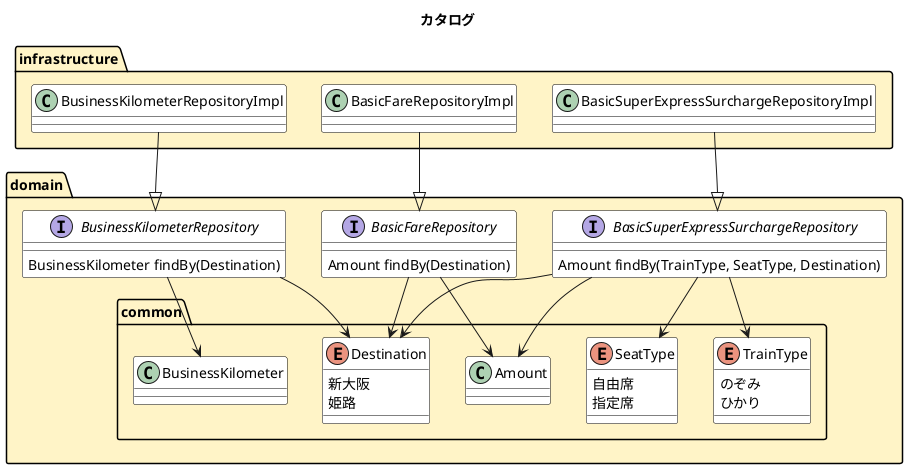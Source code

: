 @startuml

title カタログ

skinparam package {
    BackgroundColor fff4c7
}

skinparam class {
    BorderColor black
    BackgroundColor white
}

namespace domain {
    interface BasicFareRepository {
        Amount findBy(Destination)
    }
    interface BasicSuperExpressSurchargeRepository {
        Amount findBy(TrainType, SeatType, Destination)
    }
    interface BusinessKilometerRepository {
        BusinessKilometer findBy(Destination)
    }

    namespace common {
        class Amount {}
        class BusinessKilometer {}
        enum Destination {
            新大阪
            姫路
        }
        enum SeatType {
            自由席
            指定席
        }
        enum TrainType {
            のぞみ
            ひかり
        }
    }

    domain.BasicFareRepository -[hidden]r- domain.BasicSuperExpressSurchargeRepository

    domain.BasicFareRepository -d-> domain.common.Amount
    domain.BasicFareRepository -d-> domain.common.Destination

    domain.BasicSuperExpressSurchargeRepository -d-> domain.common.Amount
    domain.BasicSuperExpressSurchargeRepository -d-> domain.common.TrainType
    domain.BasicSuperExpressSurchargeRepository -d-> domain.common.SeatType
    domain.BasicSuperExpressSurchargeRepository -d-> domain.common.Destination

    domain.BusinessKilometerRepository -d-> domain.common.BusinessKilometer
    domain.BusinessKilometerRepository -d-> domain.common.Destination
}

namespace infrastructure {
    class BasicFareRepositoryImpl {}
    class BasicSuperExpressSurchargeRepositoryImpl {}
    class BusinessKilometerRepositoryImpl {}
}

infrastructure.BasicFareRepositoryImpl -d-|> domain.BasicFareRepository
infrastructure.BasicSuperExpressSurchargeRepositoryImpl -d-|> domain.BasicSuperExpressSurchargeRepository
infrastructure.BusinessKilometerRepositoryImpl -d-|> domain.BusinessKilometerRepository

@enduml